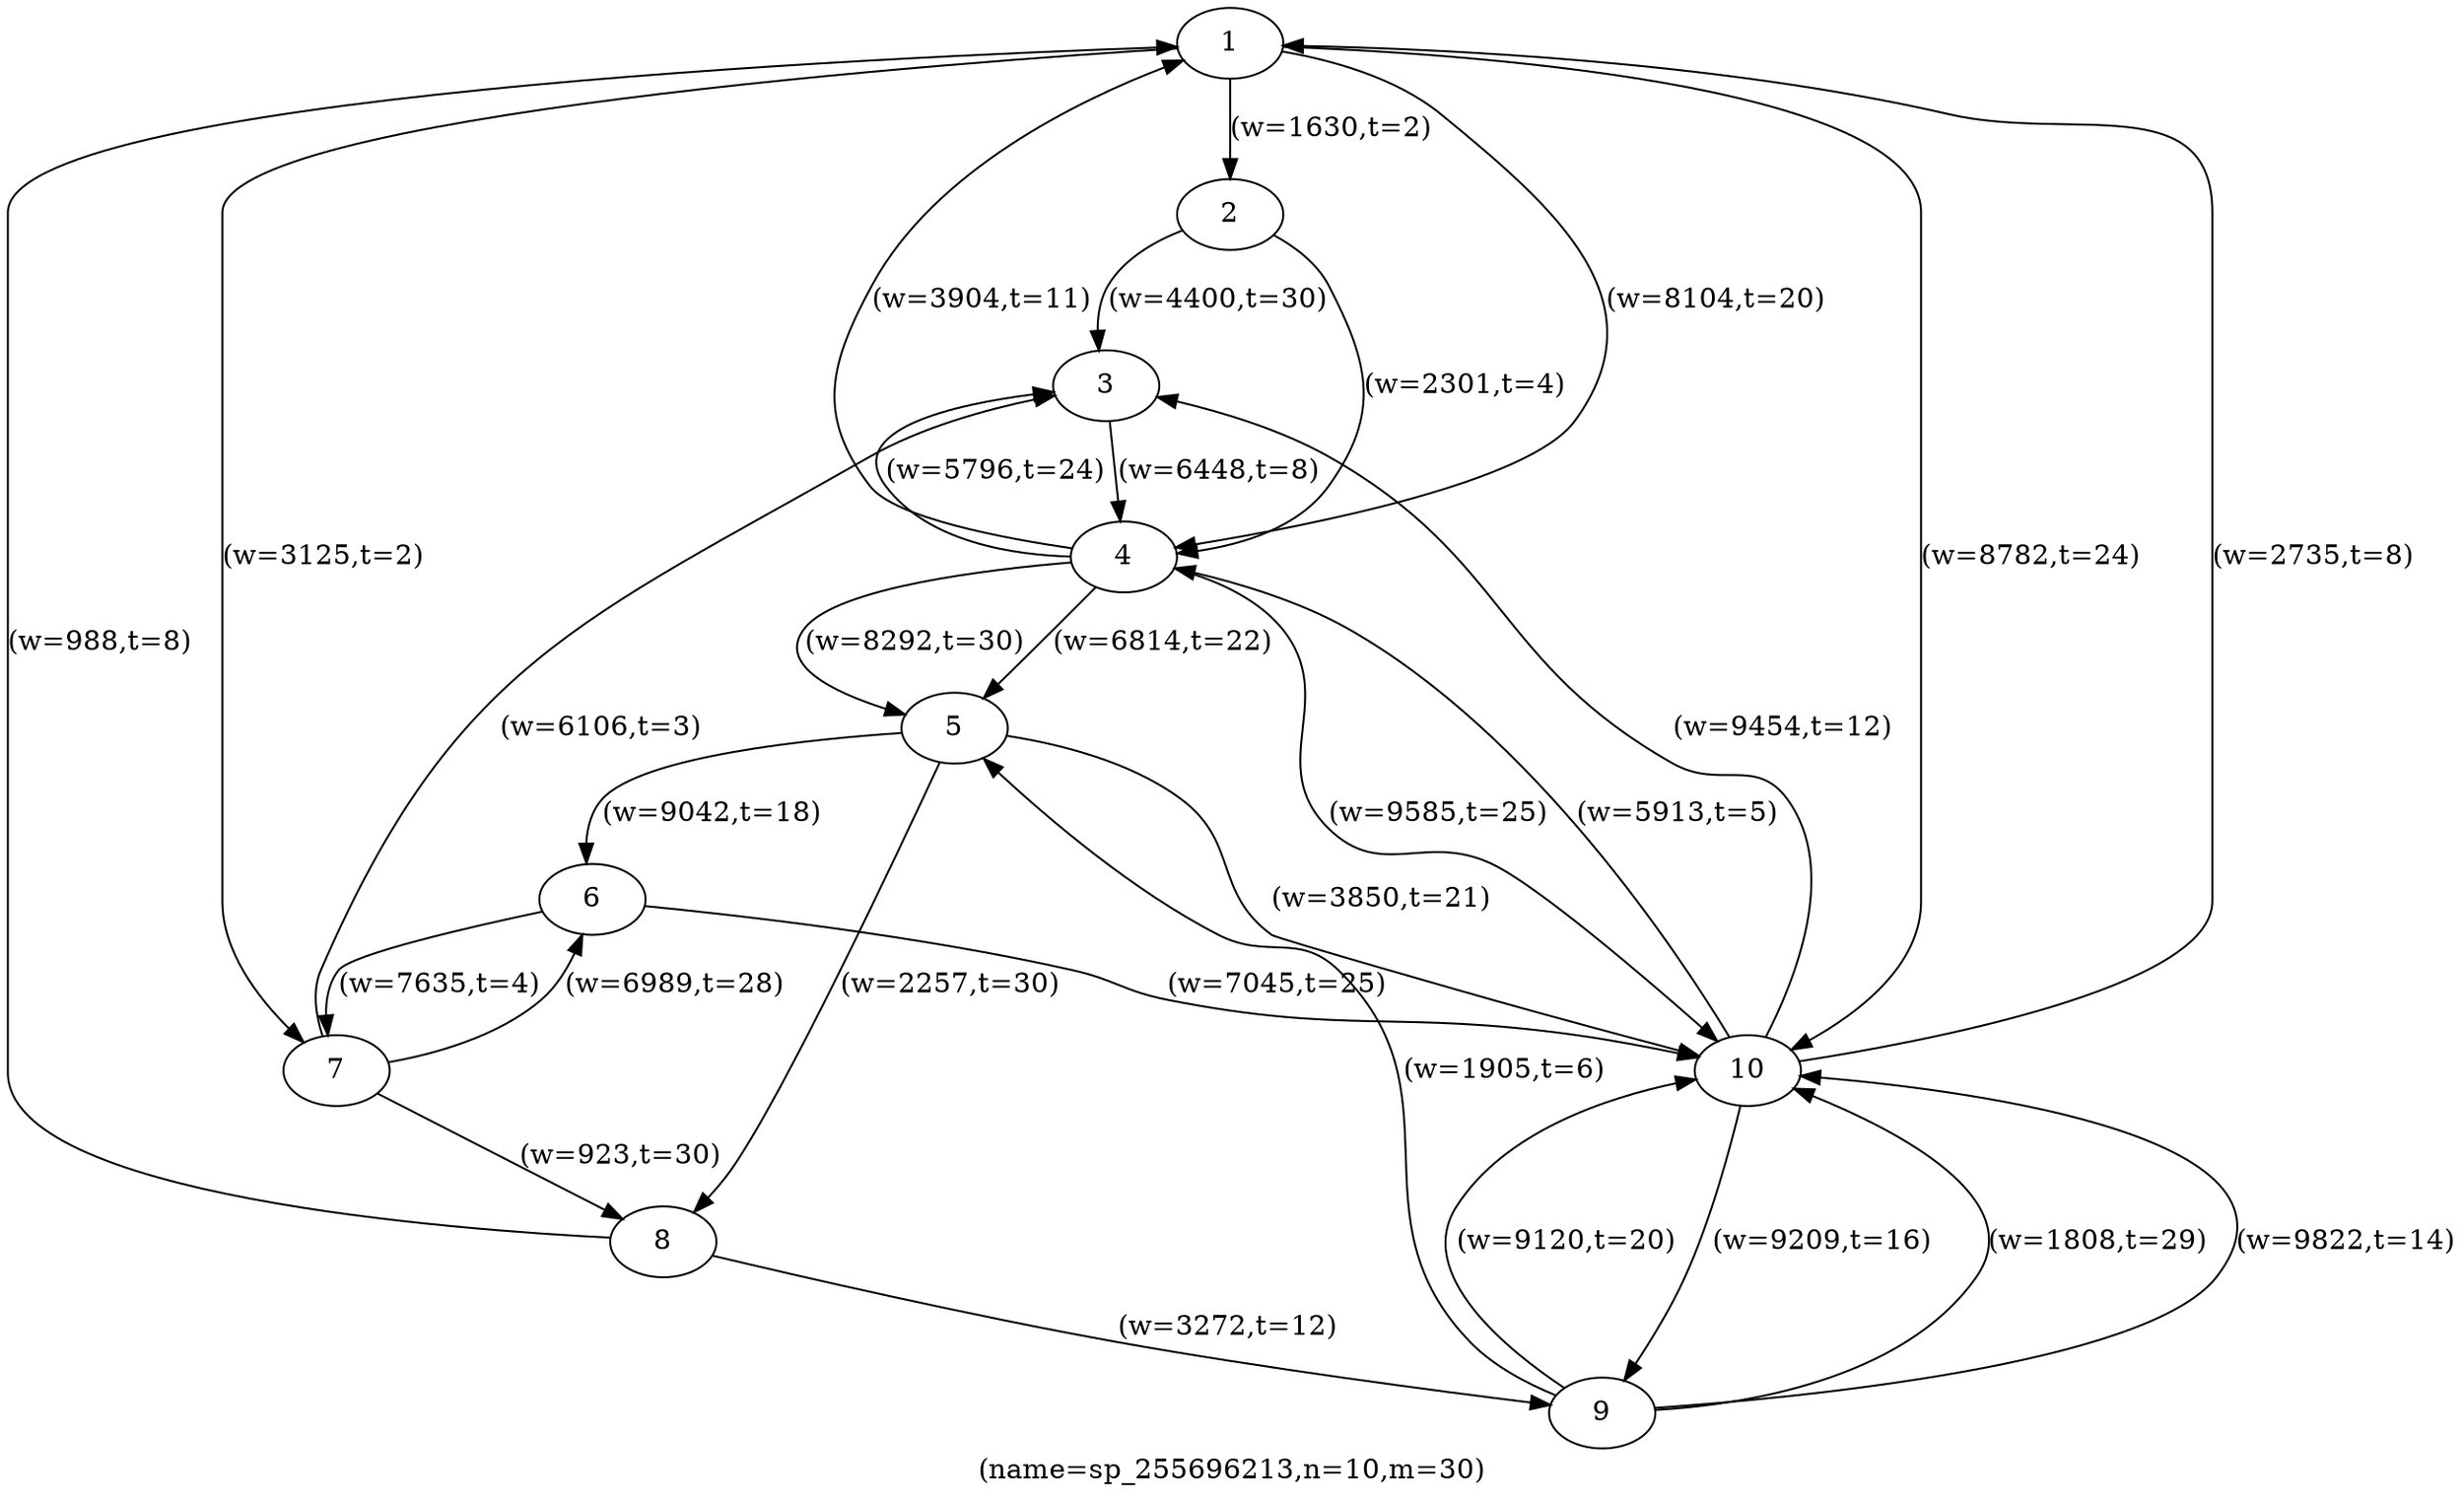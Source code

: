 digraph sp_255696213 {
label="(name=sp_255696213,n=10,m=30)";
	1 -> 2 [label="(w=1630,t=2)"];
	10 -> 1 [label="(w=2735,t=8)"];
	2 -> 3 [label="(w=4400,t=30)"];
	3 -> 4 [label="(w=6448,t=8)"];
	4 -> 5 [label="(w=8292,t=30)"];
	5 -> 6 [label="(w=9042,t=18)"];
	6 -> 7 [label="(w=7635,t=4)"];
	7 -> 8 [label="(w=923,t=30)"];
	8 -> 9 [label="(w=3272,t=12)"];
	9 -> 10 [label="(w=1808,t=29)"];
	4 -> 3 [label="(w=5796,t=24)"];
	8 -> 1 [label="(w=988,t=8)"];
	5 -> 8 [label="(w=2257,t=30)"];
	1 -> 4 [label="(w=8104,t=20)"];
	10 -> 3 [label="(w=9454,t=12)"];
	1 -> 10 [label="(w=8782,t=24)"];
	6 -> 10 [label="(w=7045,t=25)"];
	9 -> 5 [label="(w=1905,t=6)"];
	4 -> 1 [label="(w=3904,t=11)"];
	5 -> 10 [label="(w=3850,t=21)"];
	10 -> 4 [label="(w=5913,t=5)"];
	4 -> 10 [label="(w=9585,t=25)"];
	1 -> 7 [label="(w=3125,t=2)"];
	2 -> 4 [label="(w=2301,t=4)"];
	4 -> 5 [label="(w=6814,t=22)"];
	7 -> 3 [label="(w=6106,t=3)"];
	7 -> 6 [label="(w=6989,t=28)"];
	9 -> 10 [label="(w=9822,t=14)"];
	10 -> 9 [label="(w=9209,t=16)"];
	9 -> 10 [label="(w=9120,t=20)"];
6 [label="6"];
3 [label="3"];
7 [label="7"];
9 [label="9"];
2 [label="2"];
8 [label="8"];
1 [label="1"];
4 [label="4"];
10 [label="10"];
5 [label="5"];
}
